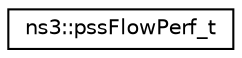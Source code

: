 digraph "Graphical Class Hierarchy"
{
 // LATEX_PDF_SIZE
  edge [fontname="Helvetica",fontsize="10",labelfontname="Helvetica",labelfontsize="10"];
  node [fontname="Helvetica",fontsize="10",shape=record];
  rankdir="LR";
  Node0 [label="ns3::pssFlowPerf_t",height=0.2,width=0.4,color="black", fillcolor="white", style="filled",URL="$structns3_1_1pss_flow_perf__t.html",tooltip="Flow information."];
}
